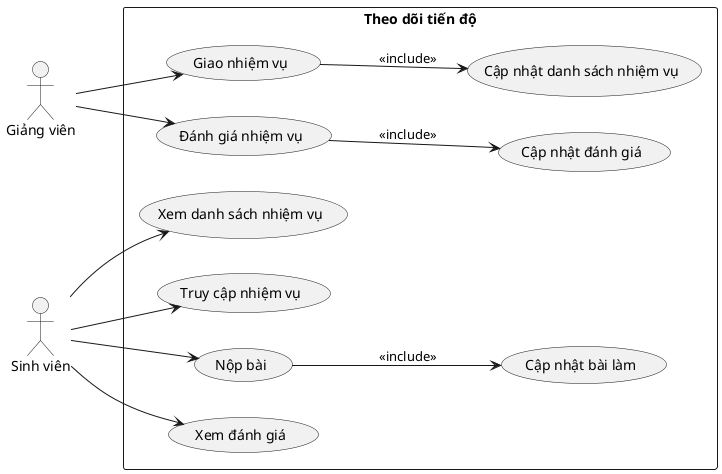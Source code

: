 @startuml
left to right direction
skinparam packageStyle rectangle

actor "Giảng viên" as GV
actor "Sinh viên" as SV

rectangle "Theo dõi tiến độ" {

    usecase "Giao nhiệm vụ" as UC1
    usecase "Cập nhật danh sách nhiệm vụ" as UC2
    usecase "Xem danh sách nhiệm vụ" as UC3
    usecase "Truy cập nhiệm vụ" as UC4
    usecase "Nộp bài" as UC5
    usecase "Cập nhật bài làm" as UC6
    usecase "Đánh giá nhiệm vụ" as UC7
    usecase "Cập nhật đánh giá" as UC8
    usecase "Xem đánh giá" as UC9

    GV --> UC1
    UC1 --> UC2 : <<include>>

    SV --> UC3
    SV --> UC4
    SV --> UC5
    UC5 --> UC6 : <<include>>

    GV --> UC7
    UC7 --> UC8 : <<include>>

    SV --> UC9
}
@enduml